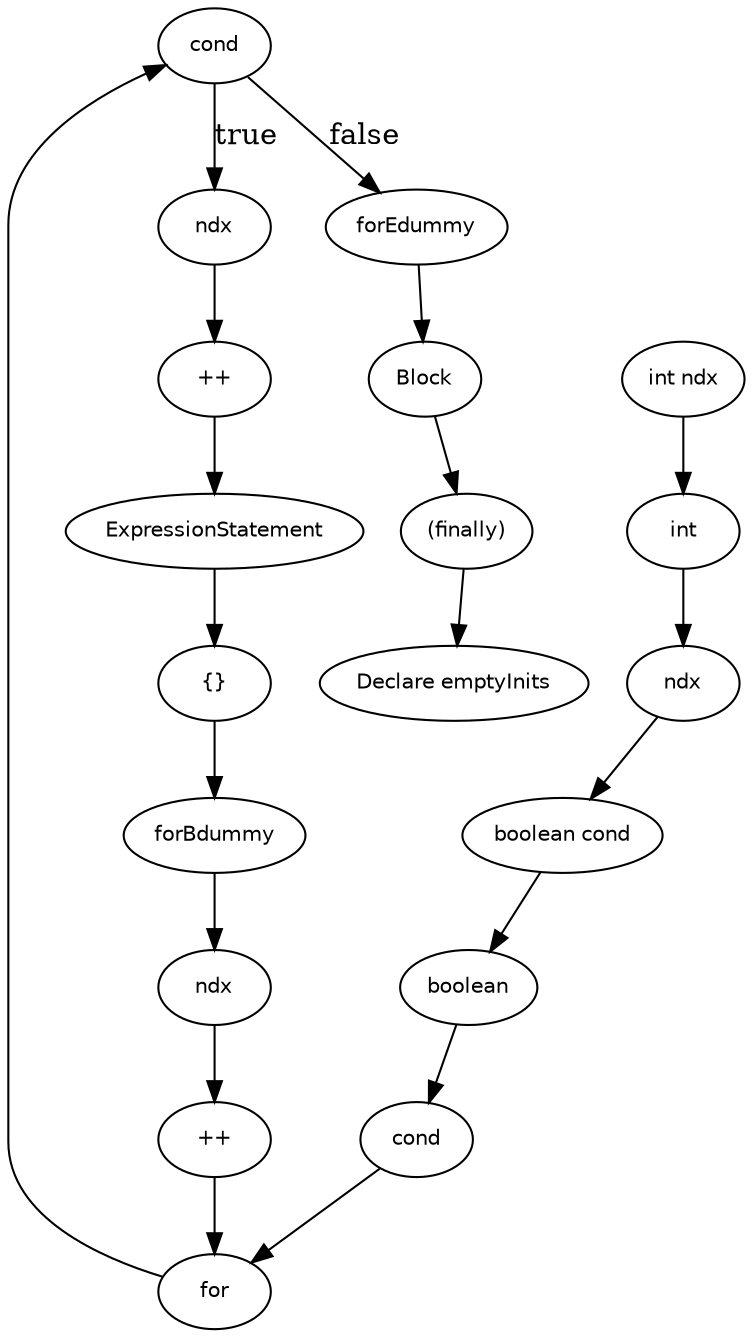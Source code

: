 digraph emptyInits {
  18 [
    label = Block,
    fontname = Helvetica,
    fontsize = 10
  ];
  17 [
    label = for,
    fontname = Helvetica,
    fontsize = 10
  ];
  16 [
    label = ndx,
    fontname = Helvetica,
    fontsize = 10
  ];
  15 [
    label = "++",
    fontname = Helvetica,
    fontsize = 10
  ];
  14 [
    label = ExpressionStatement,
    fontname = Helvetica,
    fontsize = 10
  ];
  13 [
    label = "{}",
    fontname = Helvetica,
    fontsize = 10
  ];
  12 [
    label = ndx,
    fontname = Helvetica,
    fontsize = 10
  ];
  11 [
    label = "++",
    fontname = Helvetica,
    fontsize = 10
  ];
  10 [
    label = cond,
    fontname = Helvetica,
    fontsize = 10
  ];
  9 [
    label = forEdummy,
    fontname = Helvetica,
    fontsize = 10
  ];
  8 [
    label = forBdummy,
    fontname = Helvetica,
    fontsize = 10
  ];
  7 [
    label = cond,
    fontname = Helvetica,
    fontsize = 10
  ];
  6 [
    label = boolean,
    fontname = Helvetica,
    fontsize = 10
  ];
  5 [
    label = "boolean cond",
    fontname = Helvetica,
    fontsize = 10
  ];
  4 [
    label = ndx,
    fontname = Helvetica,
    fontsize = 10
  ];
  3 [
    label = int,
    fontname = Helvetica,
    fontsize = 10
  ];
  2 [
    label = "int ndx",
    fontname = Helvetica,
    fontsize = 10
  ];
  1 [
    label = "(finally)",
    fontname = Helvetica,
    fontsize = 10
  ];
  0 [
    label = "Declare emptyInits",
    fontname = Helvetica,
    fontsize = 10
  ];
  11 -> 17 [
    label = ""
  ];
  12 -> 11 [
    label = ""
  ];
  5 -> 6 [
    label = ""
  ];
  8 -> 12 [
    label = ""
  ];
  4 -> 5 [
    label = ""
  ];
  3 -> 4 [
    label = ""
  ];
  13 -> 8 [
    label = ""
  ];
  2 -> 3 [
    label = ""
  ];
  18 -> 1 [
    label = ""
  ];
  17 -> 10 [
    label = ""
  ];
  9 -> 18 [
    label = ""
  ];
  10 -> 9 [
    label = false
  ];
  7 -> 17 [
    label = ""
  ];
  6 -> 7 [
    label = ""
  ];
  16 -> 15 [
    label = ""
  ];
  14 -> 13 [
    label = ""
  ];
  1 -> 0 [
    label = ""
  ];
  10 -> 16 [
    label = true
  ];
  15 -> 14 [
    label = ""
  ];
}
